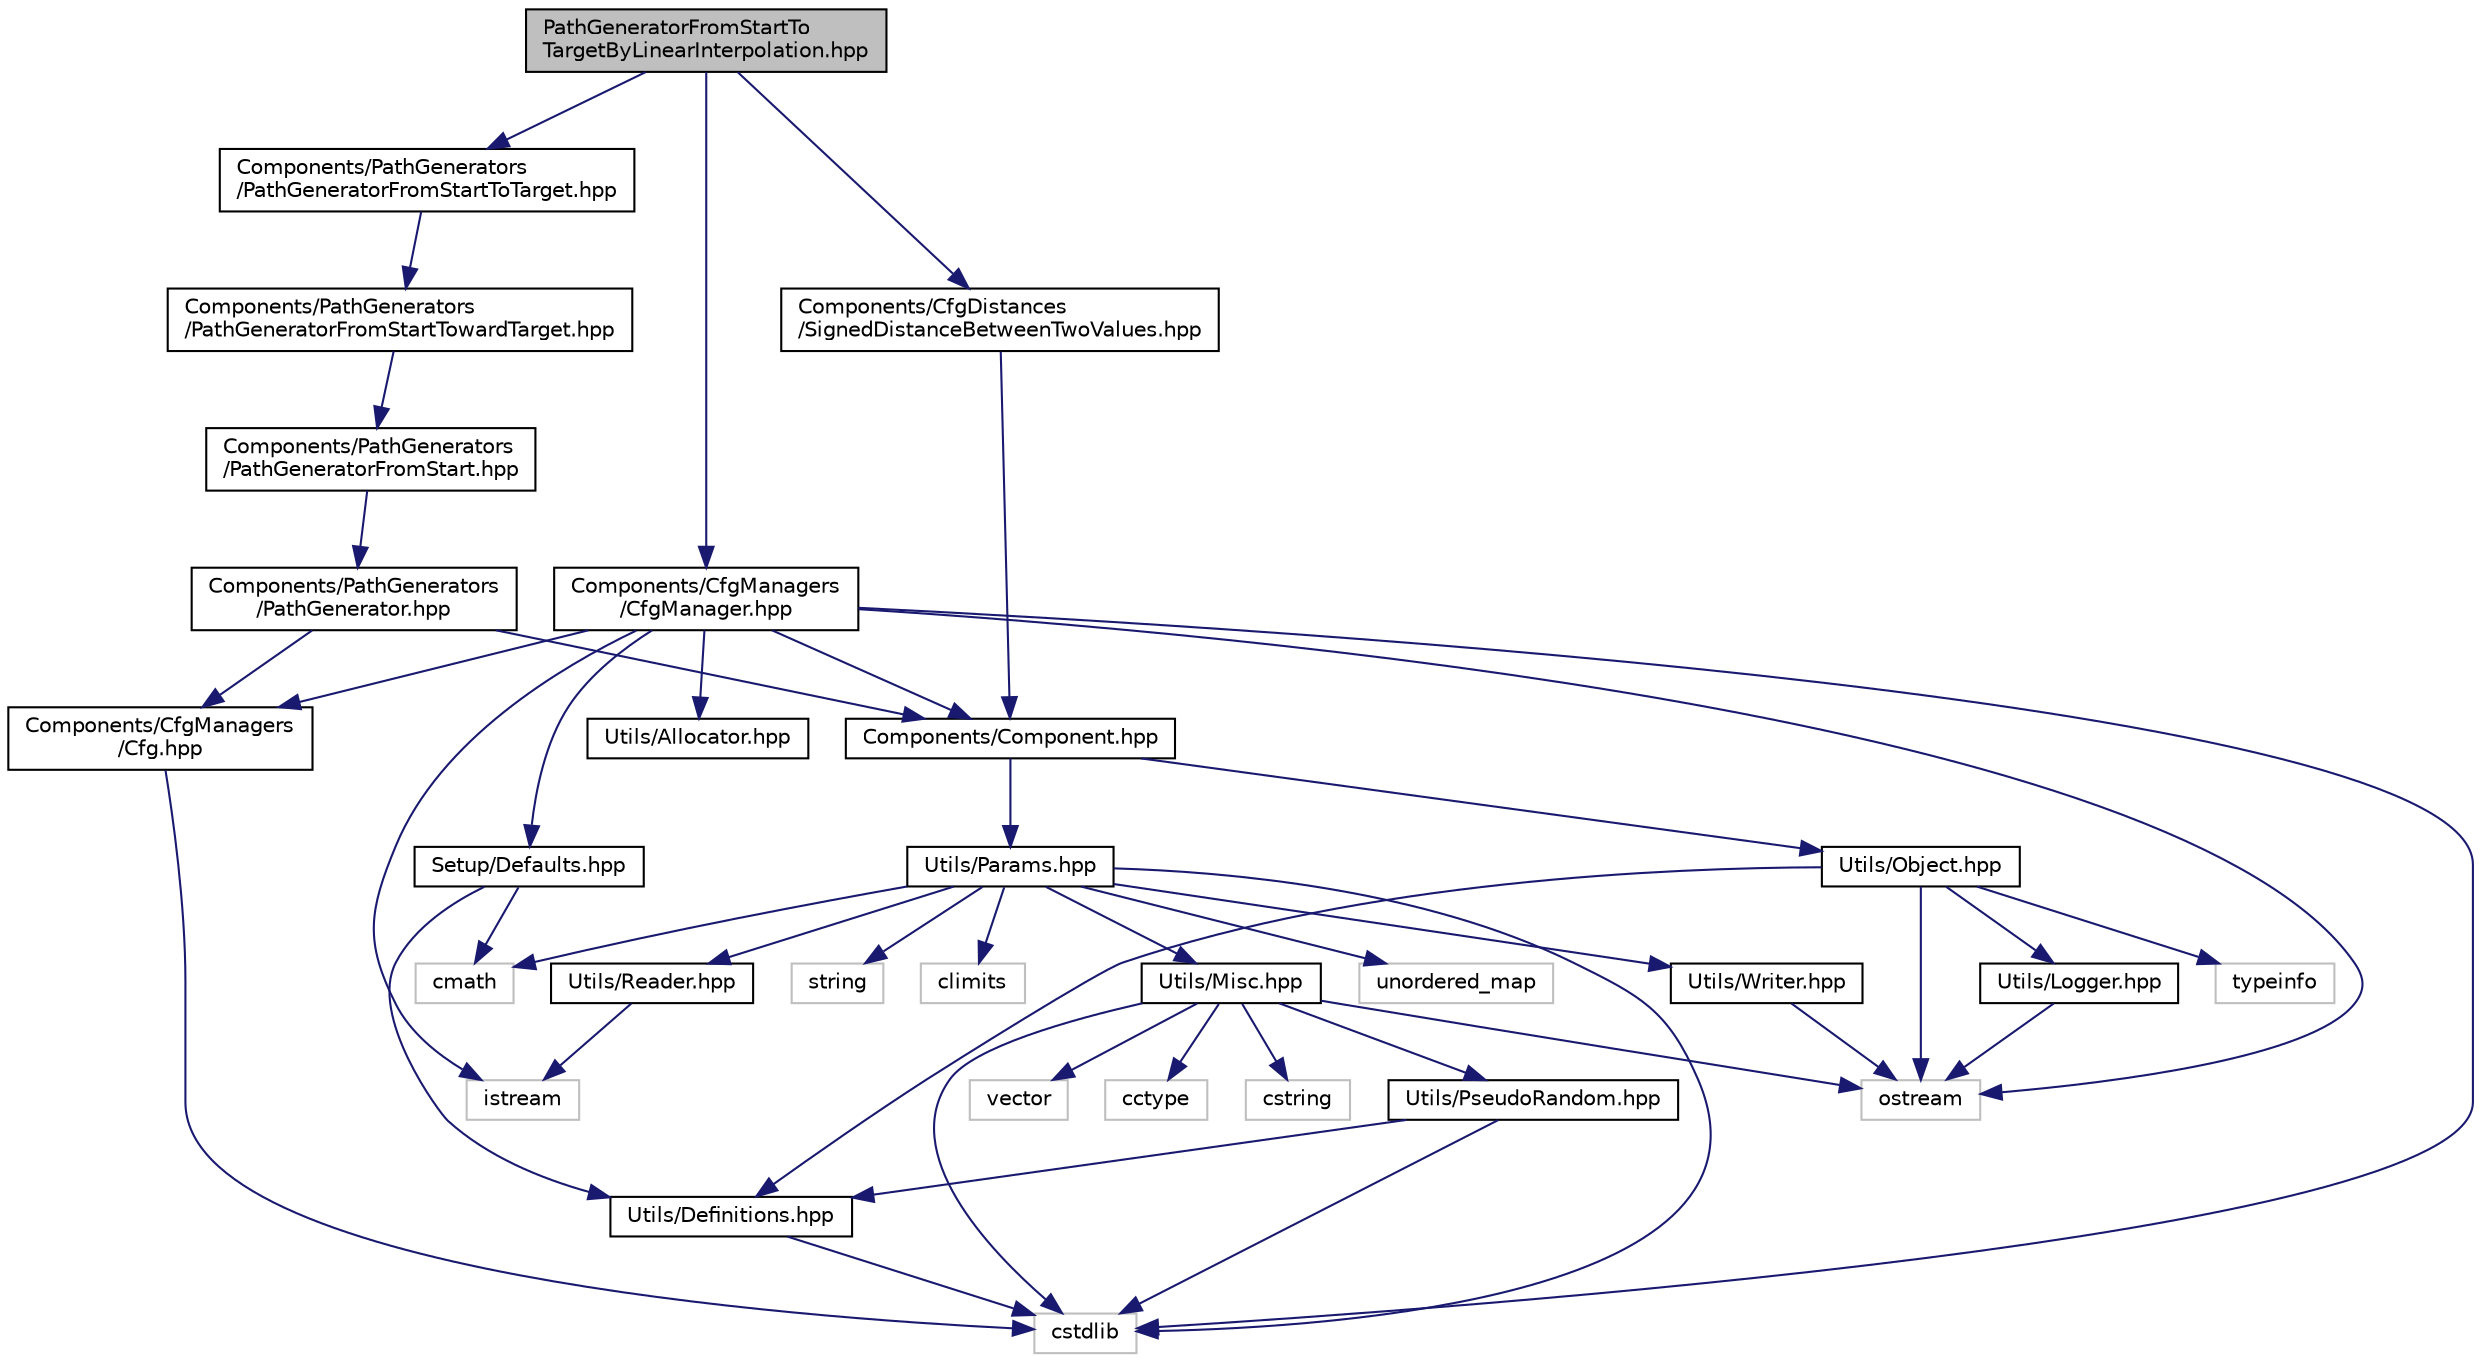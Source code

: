 digraph "PathGeneratorFromStartToTargetByLinearInterpolation.hpp"
{
  bgcolor="transparent";
  edge [fontname="Helvetica",fontsize="10",labelfontname="Helvetica",labelfontsize="10"];
  node [fontname="Helvetica",fontsize="10",shape=record];
  Node1 [label="PathGeneratorFromStartTo\lTargetByLinearInterpolation.hpp",height=0.2,width=0.4,color="black", fillcolor="grey75", style="filled", fontcolor="black"];
  Node1 -> Node2 [color="midnightblue",fontsize="10",style="solid",fontname="Helvetica"];
  Node2 [label="Components/PathGenerators\l/PathGeneratorFromStartToTarget.hpp",height=0.2,width=0.4,color="black",URL="$PathGeneratorFromStartToTarget_8hpp.html"];
  Node2 -> Node3 [color="midnightblue",fontsize="10",style="solid",fontname="Helvetica"];
  Node3 [label="Components/PathGenerators\l/PathGeneratorFromStartTowardTarget.hpp",height=0.2,width=0.4,color="black",URL="$PathGeneratorFromStartTowardTarget_8hpp.html"];
  Node3 -> Node4 [color="midnightblue",fontsize="10",style="solid",fontname="Helvetica"];
  Node4 [label="Components/PathGenerators\l/PathGeneratorFromStart.hpp",height=0.2,width=0.4,color="black",URL="$PathGeneratorFromStart_8hpp.html"];
  Node4 -> Node5 [color="midnightblue",fontsize="10",style="solid",fontname="Helvetica"];
  Node5 [label="Components/PathGenerators\l/PathGenerator.hpp",height=0.2,width=0.4,color="black",URL="$PathGenerator_8hpp.html"];
  Node5 -> Node6 [color="midnightblue",fontsize="10",style="solid",fontname="Helvetica"];
  Node6 [label="Components/CfgManagers\l/Cfg.hpp",height=0.2,width=0.4,color="black",URL="$Cfg_8hpp.html"];
  Node6 -> Node7 [color="midnightblue",fontsize="10",style="solid",fontname="Helvetica"];
  Node7 [label="cstdlib",height=0.2,width=0.4,color="grey75"];
  Node5 -> Node8 [color="midnightblue",fontsize="10",style="solid",fontname="Helvetica"];
  Node8 [label="Components/Component.hpp",height=0.2,width=0.4,color="black",URL="$Component_8hpp.html"];
  Node8 -> Node9 [color="midnightblue",fontsize="10",style="solid",fontname="Helvetica"];
  Node9 [label="Utils/Object.hpp",height=0.2,width=0.4,color="black",URL="$Object_8hpp.html"];
  Node9 -> Node10 [color="midnightblue",fontsize="10",style="solid",fontname="Helvetica"];
  Node10 [label="Utils/Definitions.hpp",height=0.2,width=0.4,color="black",URL="$Definitions_8hpp.html"];
  Node10 -> Node7 [color="midnightblue",fontsize="10",style="solid",fontname="Helvetica"];
  Node9 -> Node11 [color="midnightblue",fontsize="10",style="solid",fontname="Helvetica"];
  Node11 [label="Utils/Logger.hpp",height=0.2,width=0.4,color="black",URL="$Logger_8hpp.html"];
  Node11 -> Node12 [color="midnightblue",fontsize="10",style="solid",fontname="Helvetica"];
  Node12 [label="ostream",height=0.2,width=0.4,color="grey75"];
  Node9 -> Node13 [color="midnightblue",fontsize="10",style="solid",fontname="Helvetica"];
  Node13 [label="typeinfo",height=0.2,width=0.4,color="grey75"];
  Node9 -> Node12 [color="midnightblue",fontsize="10",style="solid",fontname="Helvetica"];
  Node8 -> Node14 [color="midnightblue",fontsize="10",style="solid",fontname="Helvetica"];
  Node14 [label="Utils/Params.hpp",height=0.2,width=0.4,color="black",URL="$Params_8hpp.html"];
  Node14 -> Node15 [color="midnightblue",fontsize="10",style="solid",fontname="Helvetica"];
  Node15 [label="Utils/Reader.hpp",height=0.2,width=0.4,color="black",URL="$Reader_8hpp.html"];
  Node15 -> Node16 [color="midnightblue",fontsize="10",style="solid",fontname="Helvetica"];
  Node16 [label="istream",height=0.2,width=0.4,color="grey75"];
  Node14 -> Node17 [color="midnightblue",fontsize="10",style="solid",fontname="Helvetica"];
  Node17 [label="Utils/Writer.hpp",height=0.2,width=0.4,color="black",URL="$Writer_8hpp.html"];
  Node17 -> Node12 [color="midnightblue",fontsize="10",style="solid",fontname="Helvetica"];
  Node14 -> Node18 [color="midnightblue",fontsize="10",style="solid",fontname="Helvetica"];
  Node18 [label="Utils/Misc.hpp",height=0.2,width=0.4,color="black",URL="$Misc_8hpp.html"];
  Node18 -> Node19 [color="midnightblue",fontsize="10",style="solid",fontname="Helvetica"];
  Node19 [label="Utils/PseudoRandom.hpp",height=0.2,width=0.4,color="black",URL="$PseudoRandom_8hpp.html"];
  Node19 -> Node10 [color="midnightblue",fontsize="10",style="solid",fontname="Helvetica"];
  Node19 -> Node7 [color="midnightblue",fontsize="10",style="solid",fontname="Helvetica"];
  Node18 -> Node20 [color="midnightblue",fontsize="10",style="solid",fontname="Helvetica"];
  Node20 [label="vector",height=0.2,width=0.4,color="grey75"];
  Node18 -> Node21 [color="midnightblue",fontsize="10",style="solid",fontname="Helvetica"];
  Node21 [label="cctype",height=0.2,width=0.4,color="grey75"];
  Node18 -> Node7 [color="midnightblue",fontsize="10",style="solid",fontname="Helvetica"];
  Node18 -> Node22 [color="midnightblue",fontsize="10",style="solid",fontname="Helvetica"];
  Node22 [label="cstring",height=0.2,width=0.4,color="grey75"];
  Node18 -> Node12 [color="midnightblue",fontsize="10",style="solid",fontname="Helvetica"];
  Node14 -> Node7 [color="midnightblue",fontsize="10",style="solid",fontname="Helvetica"];
  Node14 -> Node23 [color="midnightblue",fontsize="10",style="solid",fontname="Helvetica"];
  Node23 [label="string",height=0.2,width=0.4,color="grey75"];
  Node14 -> Node24 [color="midnightblue",fontsize="10",style="solid",fontname="Helvetica"];
  Node24 [label="climits",height=0.2,width=0.4,color="grey75"];
  Node14 -> Node25 [color="midnightblue",fontsize="10",style="solid",fontname="Helvetica"];
  Node25 [label="cmath",height=0.2,width=0.4,color="grey75"];
  Node14 -> Node26 [color="midnightblue",fontsize="10",style="solid",fontname="Helvetica"];
  Node26 [label="unordered_map",height=0.2,width=0.4,color="grey75"];
  Node1 -> Node27 [color="midnightblue",fontsize="10",style="solid",fontname="Helvetica"];
  Node27 [label="Components/CfgManagers\l/CfgManager.hpp",height=0.2,width=0.4,color="black",URL="$CfgManager_8hpp.html"];
  Node27 -> Node8 [color="midnightblue",fontsize="10",style="solid",fontname="Helvetica"];
  Node27 -> Node6 [color="midnightblue",fontsize="10",style="solid",fontname="Helvetica"];
  Node27 -> Node28 [color="midnightblue",fontsize="10",style="solid",fontname="Helvetica"];
  Node28 [label="Setup/Defaults.hpp",height=0.2,width=0.4,color="black",URL="$Defaults_8hpp.html"];
  Node28 -> Node10 [color="midnightblue",fontsize="10",style="solid",fontname="Helvetica"];
  Node28 -> Node25 [color="midnightblue",fontsize="10",style="solid",fontname="Helvetica"];
  Node27 -> Node29 [color="midnightblue",fontsize="10",style="solid",fontname="Helvetica"];
  Node29 [label="Utils/Allocator.hpp",height=0.2,width=0.4,color="black",URL="$Allocator_8hpp.html"];
  Node27 -> Node7 [color="midnightblue",fontsize="10",style="solid",fontname="Helvetica"];
  Node27 -> Node12 [color="midnightblue",fontsize="10",style="solid",fontname="Helvetica"];
  Node27 -> Node16 [color="midnightblue",fontsize="10",style="solid",fontname="Helvetica"];
  Node1 -> Node30 [color="midnightblue",fontsize="10",style="solid",fontname="Helvetica"];
  Node30 [label="Components/CfgDistances\l/SignedDistanceBetweenTwoValues.hpp",height=0.2,width=0.4,color="black",URL="$SignedDistanceBetweenTwoValues_8hpp.html"];
  Node30 -> Node8 [color="midnightblue",fontsize="10",style="solid",fontname="Helvetica"];
}
